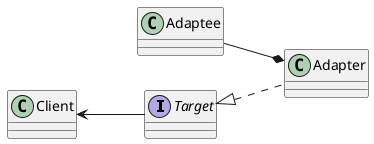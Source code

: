 @startuml
left to right direction

interface Target
class Adaptee
class Adapter
class Client

Target <|.. Adapter
Adaptee --* Adapter
Client <-- Target

@enduml